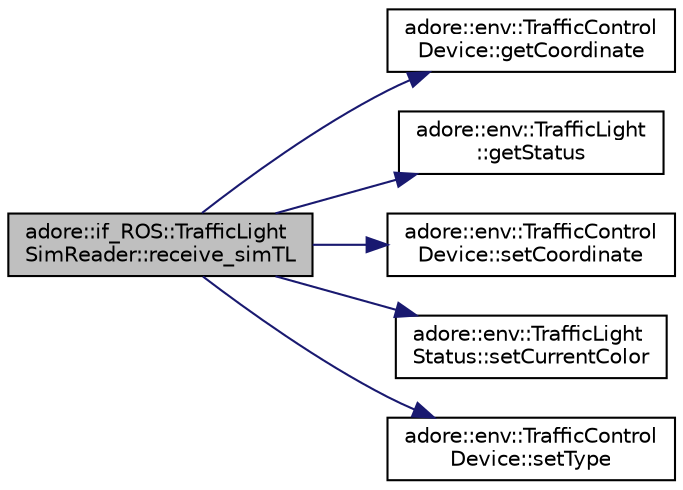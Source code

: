 digraph "adore::if_ROS::TrafficLightSimReader::receive_simTL"
{
 // LATEX_PDF_SIZE
  edge [fontname="Helvetica",fontsize="10",labelfontname="Helvetica",labelfontsize="10"];
  node [fontname="Helvetica",fontsize="10",shape=record];
  rankdir="LR";
  Node1 [label="adore::if_ROS::TrafficLight\lSimReader::receive_simTL",height=0.2,width=0.4,color="black", fillcolor="grey75", style="filled", fontcolor="black",tooltip=" "];
  Node1 -> Node2 [color="midnightblue",fontsize="10",style="solid",fontname="Helvetica"];
  Node2 [label="adore::env::TrafficControl\lDevice::getCoordinate",height=0.2,width=0.4,color="black", fillcolor="white", style="filled",URL="$classadore_1_1env_1_1TrafficControlDevice.html#a2e949c29ffcba4db3934d05c296dc54f",tooltip=" "];
  Node1 -> Node3 [color="midnightblue",fontsize="10",style="solid",fontname="Helvetica"];
  Node3 [label="adore::env::TrafficLight\l::getStatus",height=0.2,width=0.4,color="black", fillcolor="white", style="filled",URL="$classadore_1_1env_1_1TrafficLight.html#a24f928eea686daf826be07f341882da7",tooltip=" "];
  Node1 -> Node4 [color="midnightblue",fontsize="10",style="solid",fontname="Helvetica"];
  Node4 [label="adore::env::TrafficControl\lDevice::setCoordinate",height=0.2,width=0.4,color="black", fillcolor="white", style="filled",URL="$classadore_1_1env_1_1TrafficControlDevice.html#a4a6277649d3ca769e1890fcb5cadd084",tooltip=" "];
  Node1 -> Node5 [color="midnightblue",fontsize="10",style="solid",fontname="Helvetica"];
  Node5 [label="adore::env::TrafficLight\lStatus::setCurrentColor",height=0.2,width=0.4,color="black", fillcolor="white", style="filled",URL="$classadore_1_1env_1_1TrafficLightStatus.html#a8aa0fe7701bb1c68c0b2916a94bb6e53",tooltip=" "];
  Node1 -> Node6 [color="midnightblue",fontsize="10",style="solid",fontname="Helvetica"];
  Node6 [label="adore::env::TrafficControl\lDevice::setType",height=0.2,width=0.4,color="black", fillcolor="white", style="filled",URL="$classadore_1_1env_1_1TrafficControlDevice.html#a1dfe94c8ce567b587e43527b34169fcc",tooltip=" "];
}
